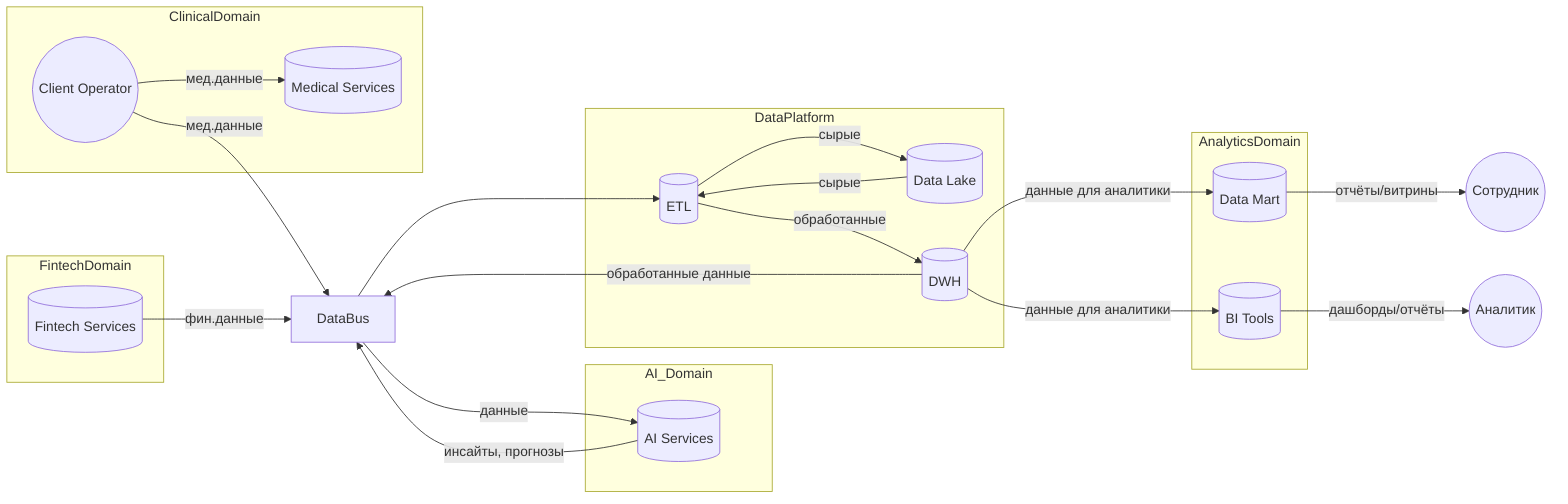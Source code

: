 flowchart LR
    subgraph ClinicalDomain
      ClientOperator((Client Operator)) -->|мед.данные| ClinicalServices[(Medical Services)]
    end

    subgraph FintechDomain
      Fintech[(Fintech Services)]
    end

    subgraph AI_Domain
      AI[(AI Services)]
    end

    subgraph DataPlatform
      ETL[(ETL)]
      DLake[(Data Lake)]
      DWH[(DWH)]
    end

    subgraph AnalyticsDomain
      DataMart[(Data Mart)]
      BI[(BI Tools)]
    end

    %% ---------- Потоки ----------
    %% Клинические/финансовые данные -> Шина
    ClientOperator --мед.данные--> DataBus
    Fintech --фин.данные--> DataBus

    %% Шина -> ETL -> (обработка, обезличка) -> DWH/Lake
    DataBus --> ETL
    ETL --сырые--> DLake
    DLake --сырые--> ETL
    ETL --обработанные--> DWH

    %% ETL может вернуть очищенные/обезличенные данные в шину, чтобы AI забрал их "после ETL"
    DWH -- обработанные данные--> DataBus -- данные--> AI

    %% AI -> результаты -> DataBus
    AI --инсайты, прогнозы--> DataBus

    %% DWH -> витрины -> BI/DataMart
    DWH --данные для аналитики--> DataMart
    DWH --данные для аналитики--> BI

    %% Выдача отчётов
    DataMart -->|отчёты/витрины| Sotrudnik((Сотрудник))
    BI -->|дашборды/отчёты| Analitik((Аналитик))